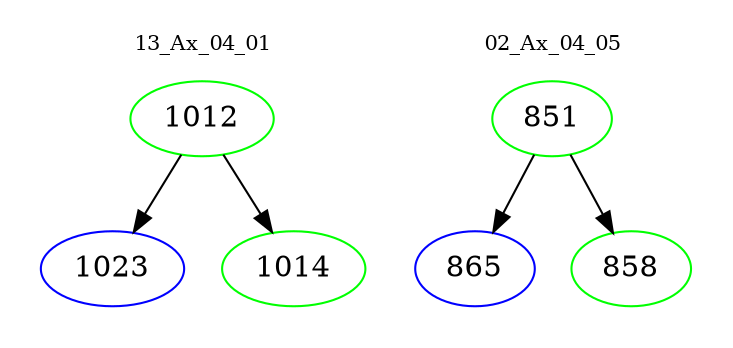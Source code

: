 digraph{
subgraph cluster_0 {
color = white
label = "13_Ax_04_01";
fontsize=10;
T0_1012 [label="1012", color="green"]
T0_1012 -> T0_1023 [color="black"]
T0_1023 [label="1023", color="blue"]
T0_1012 -> T0_1014 [color="black"]
T0_1014 [label="1014", color="green"]
}
subgraph cluster_1 {
color = white
label = "02_Ax_04_05";
fontsize=10;
T1_851 [label="851", color="green"]
T1_851 -> T1_865 [color="black"]
T1_865 [label="865", color="blue"]
T1_851 -> T1_858 [color="black"]
T1_858 [label="858", color="green"]
}
}
